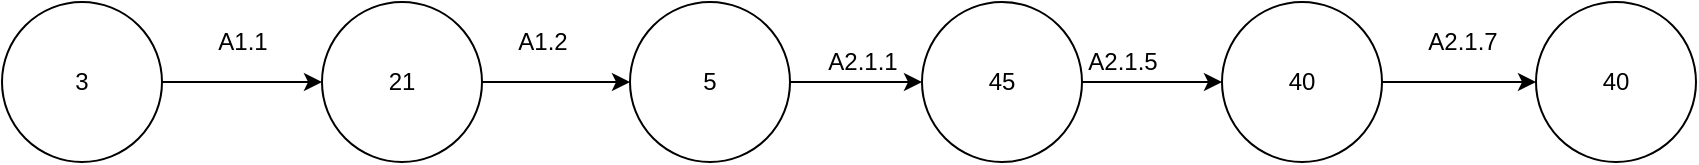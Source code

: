 <mxfile version="14.1.2" type="device"><diagram id="prtHgNgQTEPvFCAcTncT" name="Page-1"><mxGraphModel dx="1875" dy="866" grid="1" gridSize="10" guides="1" tooltips="1" connect="1" arrows="1" fold="1" page="1" pageScale="1" pageWidth="827" pageHeight="1169" math="0" shadow="0"><root><mxCell id="0"/><mxCell id="1" parent="0"/><mxCell id="97jnzaYEuS8xTAvCH_ay-51" style="edgeStyle=orthogonalEdgeStyle;rounded=0;orthogonalLoop=1;jettySize=auto;html=1;strokeColor=#000000;fillColor=#9AC7BF;" edge="1" parent="1" source="97jnzaYEuS8xTAvCH_ay-48" target="97jnzaYEuS8xTAvCH_ay-49"><mxGeometry relative="1" as="geometry"/></mxCell><mxCell id="97jnzaYEuS8xTAvCH_ay-48" value="3" style="ellipse;whiteSpace=wrap;html=1;aspect=fixed;" vertex="1" parent="1"><mxGeometry x="60" y="250" width="80" height="80" as="geometry"/></mxCell><mxCell id="97jnzaYEuS8xTAvCH_ay-52" style="edgeStyle=orthogonalEdgeStyle;rounded=0;orthogonalLoop=1;jettySize=auto;html=1;strokeColor=#000000;fillColor=#9AC7BF;" edge="1" parent="1" source="97jnzaYEuS8xTAvCH_ay-49" target="97jnzaYEuS8xTAvCH_ay-50"><mxGeometry relative="1" as="geometry"/></mxCell><mxCell id="97jnzaYEuS8xTAvCH_ay-49" value="21" style="ellipse;whiteSpace=wrap;html=1;aspect=fixed;" vertex="1" parent="1"><mxGeometry x="220" y="250" width="80" height="80" as="geometry"/></mxCell><mxCell id="97jnzaYEuS8xTAvCH_ay-58" style="edgeStyle=orthogonalEdgeStyle;rounded=0;orthogonalLoop=1;jettySize=auto;html=1;strokeColor=#000000;fillColor=#9AC7BF;" edge="1" parent="1" source="97jnzaYEuS8xTAvCH_ay-50" target="97jnzaYEuS8xTAvCH_ay-57"><mxGeometry relative="1" as="geometry"/></mxCell><mxCell id="97jnzaYEuS8xTAvCH_ay-50" value="5" style="ellipse;whiteSpace=wrap;html=1;aspect=fixed;" vertex="1" parent="1"><mxGeometry x="374" y="250" width="80" height="80" as="geometry"/></mxCell><mxCell id="97jnzaYEuS8xTAvCH_ay-55" value="A1.1" style="text;html=1;align=center;verticalAlign=middle;resizable=0;points=[];autosize=1;" vertex="1" parent="1"><mxGeometry x="160" y="260" width="40" height="20" as="geometry"/></mxCell><mxCell id="97jnzaYEuS8xTAvCH_ay-56" value="A1.2" style="text;html=1;align=center;verticalAlign=middle;resizable=0;points=[];autosize=1;" vertex="1" parent="1"><mxGeometry x="310" y="260" width="40" height="20" as="geometry"/></mxCell><mxCell id="97jnzaYEuS8xTAvCH_ay-61" style="edgeStyle=orthogonalEdgeStyle;rounded=0;orthogonalLoop=1;jettySize=auto;html=1;strokeColor=#000000;fillColor=#9AC7BF;" edge="1" parent="1" source="97jnzaYEuS8xTAvCH_ay-57" target="97jnzaYEuS8xTAvCH_ay-60"><mxGeometry relative="1" as="geometry"/></mxCell><mxCell id="97jnzaYEuS8xTAvCH_ay-57" value="45" style="ellipse;whiteSpace=wrap;html=1;aspect=fixed;" vertex="1" parent="1"><mxGeometry x="520" y="250" width="80" height="80" as="geometry"/></mxCell><mxCell id="97jnzaYEuS8xTAvCH_ay-59" value="A2.1.1" style="text;html=1;align=center;verticalAlign=middle;resizable=0;points=[];autosize=1;" vertex="1" parent="1"><mxGeometry x="465" y="270" width="50" height="20" as="geometry"/></mxCell><mxCell id="97jnzaYEuS8xTAvCH_ay-64" style="edgeStyle=orthogonalEdgeStyle;rounded=0;orthogonalLoop=1;jettySize=auto;html=1;strokeColor=#000000;fillColor=#9AC7BF;" edge="1" parent="1" source="97jnzaYEuS8xTAvCH_ay-60" target="97jnzaYEuS8xTAvCH_ay-63"><mxGeometry relative="1" as="geometry"/></mxCell><mxCell id="97jnzaYEuS8xTAvCH_ay-60" value="40" style="ellipse;whiteSpace=wrap;html=1;aspect=fixed;" vertex="1" parent="1"><mxGeometry x="670" y="250" width="80" height="80" as="geometry"/></mxCell><mxCell id="97jnzaYEuS8xTAvCH_ay-62" value="A2.1.5" style="text;html=1;align=center;verticalAlign=middle;resizable=0;points=[];autosize=1;" vertex="1" parent="1"><mxGeometry x="595" y="270" width="50" height="20" as="geometry"/></mxCell><mxCell id="97jnzaYEuS8xTAvCH_ay-63" value="40" style="ellipse;whiteSpace=wrap;html=1;aspect=fixed;" vertex="1" parent="1"><mxGeometry x="827" y="250" width="80" height="80" as="geometry"/></mxCell><mxCell id="97jnzaYEuS8xTAvCH_ay-65" value="A2.1.7" style="text;html=1;align=center;verticalAlign=middle;resizable=0;points=[];autosize=1;" vertex="1" parent="1"><mxGeometry x="765" y="260" width="50" height="20" as="geometry"/></mxCell></root></mxGraphModel></diagram></mxfile>